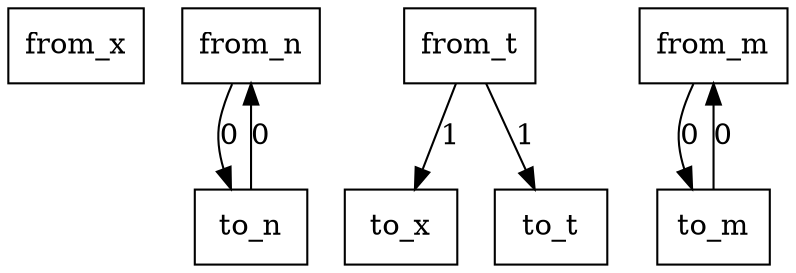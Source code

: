 digraph {
    graph [rankdir=TB
          ,bgcolor=transparent];
    node [shape=box
         ,fillcolor=white
         ,style=filled];
    0 [label=<from_x>];
    1 [label=<from_n>];
    2 [label=<from_t>];
    3 [label=<from_m>];
    4 [label=<to_x>];
    5 [label=<to_n>];
    6 [label=<to_t>];
    7 [label=<to_m>];
    1 -> 5 [label=0];
    2 -> 4 [label=1];
    2 -> 6 [label=1];
    3 -> 7 [label=0];
    5 -> 1 [label=0];
    7 -> 3 [label=0];
}
